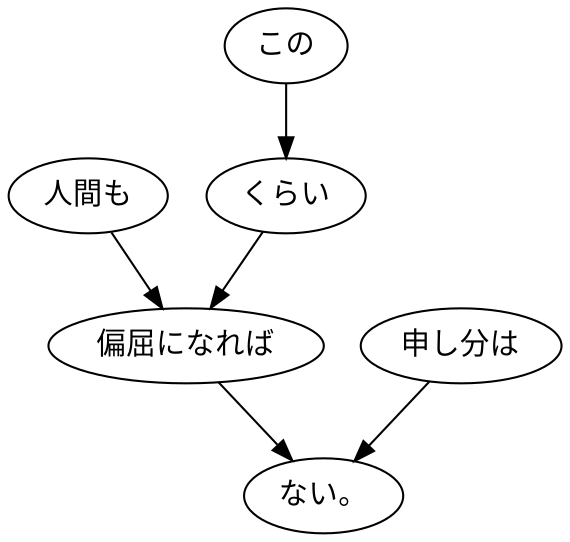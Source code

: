 digraph graph388 {
	node0 [label="人間も"];
	node1 [label="この"];
	node2 [label="くらい"];
	node3 [label="偏屈になれば"];
	node4 [label="申し分は"];
	node5 [label="ない。"];
	node0 -> node3;
	node1 -> node2;
	node2 -> node3;
	node3 -> node5;
	node4 -> node5;
}
